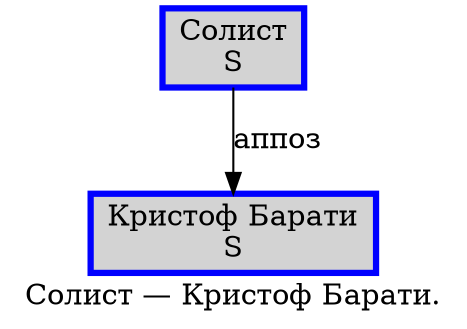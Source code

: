 digraph SENTENCE_995 {
	graph [label="Солист — Кристоф Барати."]
	node [style=filled]
		0 [label="Солист
S" color=blue fillcolor=lightgray penwidth=3 shape=box]
		2 [label="Кристоф Барати
S" color=blue fillcolor=lightgray penwidth=3 shape=box]
			0 -> 2 [label="аппоз"]
}